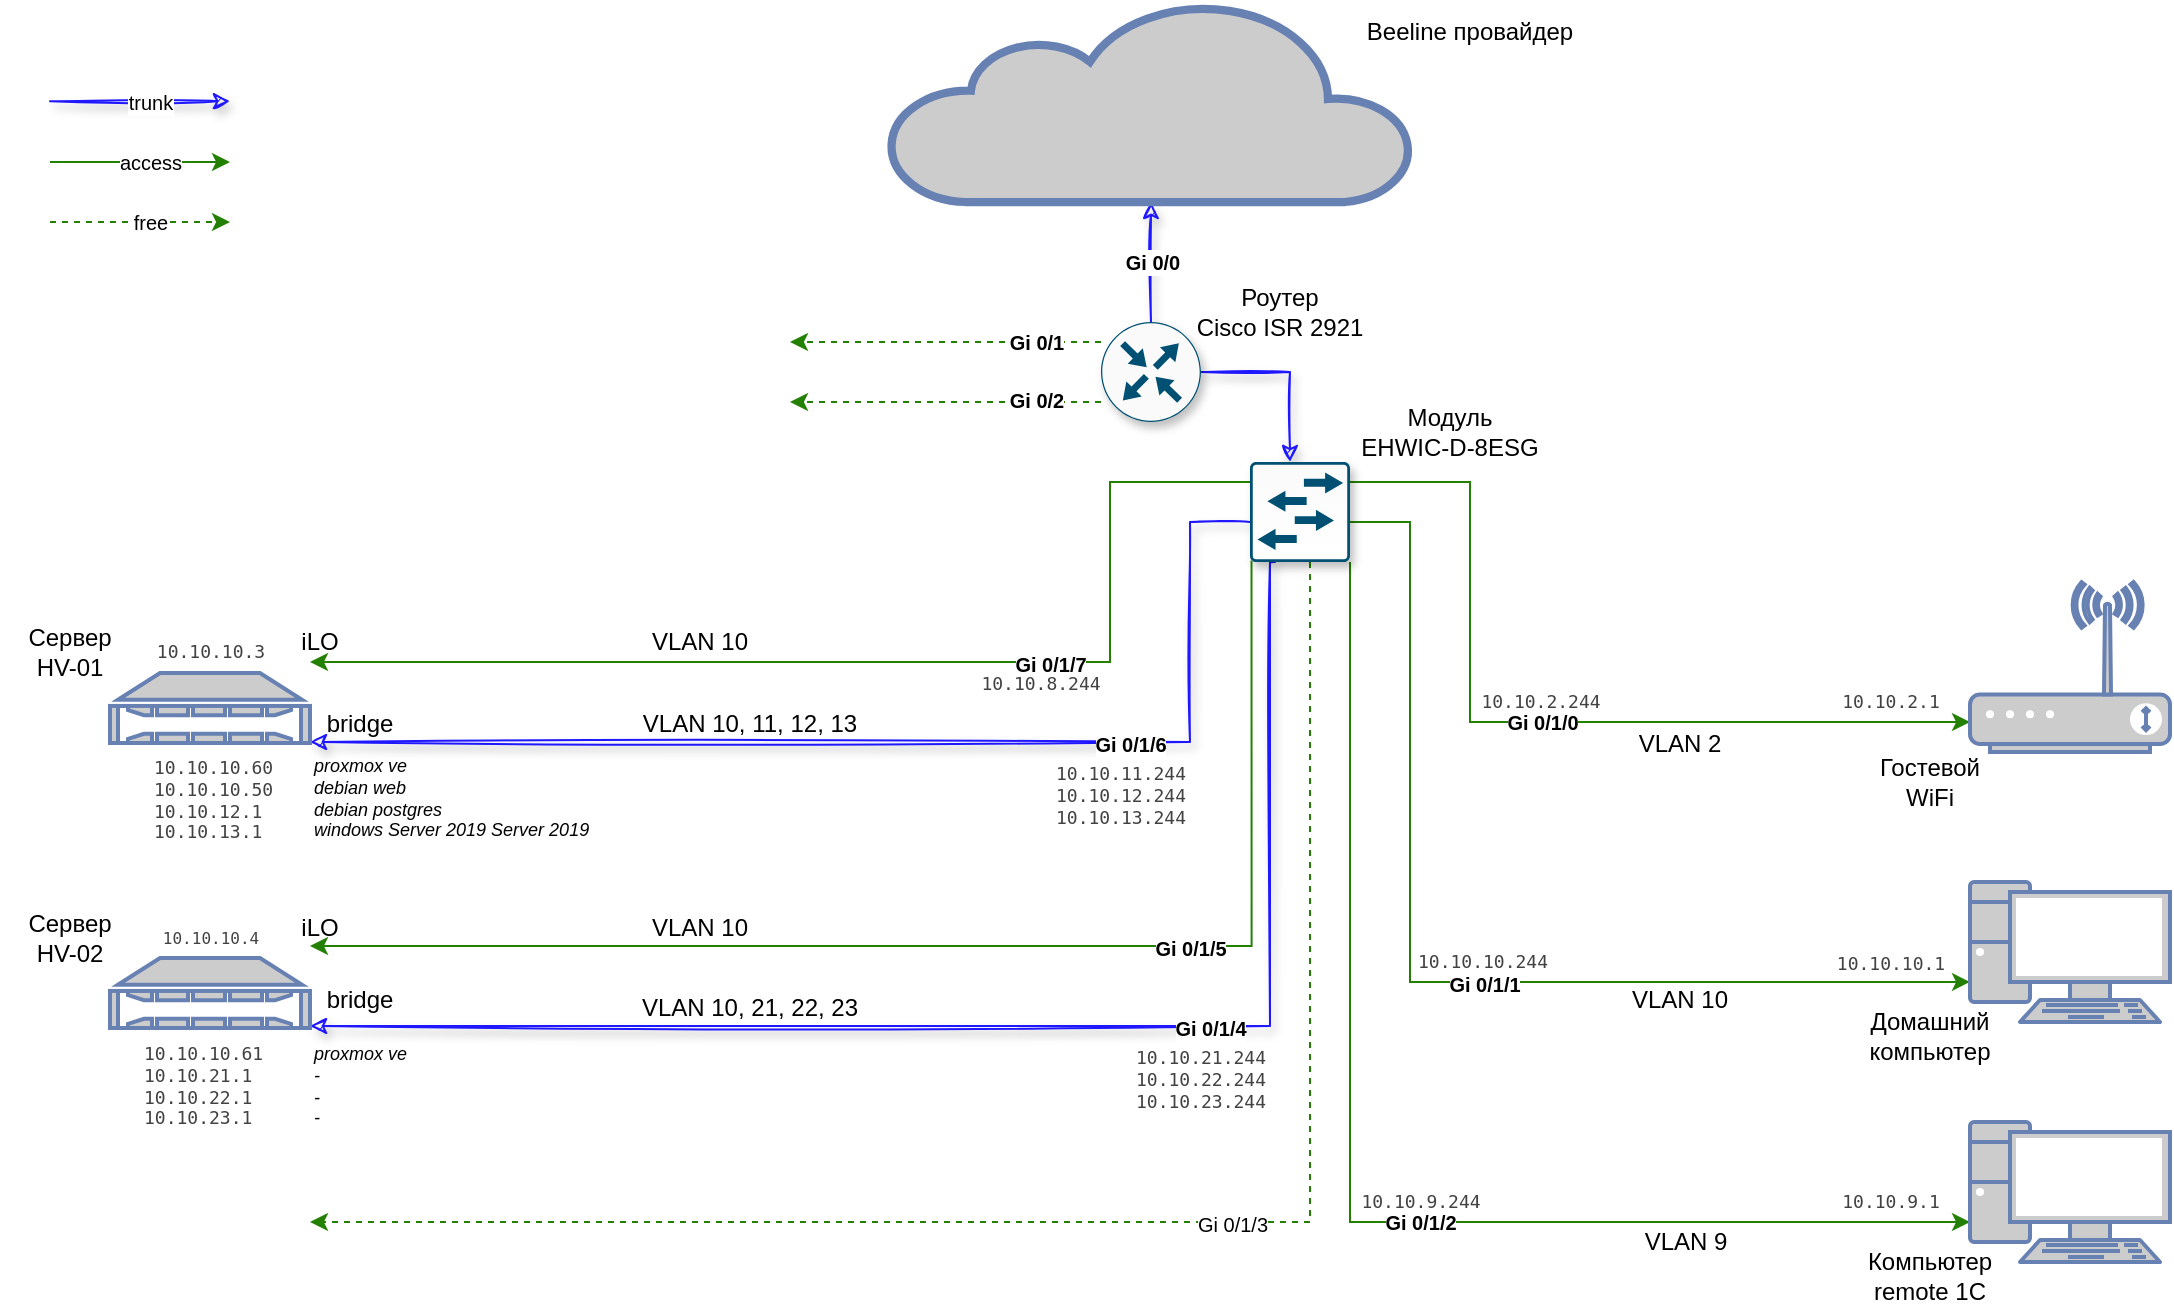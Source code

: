 <mxfile version="15.9.1" type="github">
  <diagram id="gq0o6sC7ZTq9t6Uskoy_" name="Page-1">
    <mxGraphModel dx="1658" dy="1751" grid="1" gridSize="10" guides="1" tooltips="1" connect="1" arrows="1" fold="1" page="1" pageScale="1" pageWidth="1169" pageHeight="827" math="0" shadow="0">
      <root>
        <mxCell id="0" />
        <mxCell id="1" parent="0" />
        <mxCell id="Fs0EK0N3hpx1ZLhl30mS-33" style="edgeStyle=orthogonalEdgeStyle;rounded=0;orthogonalLoop=1;jettySize=auto;html=1;shadow=1;strokeColor=#1F17FF;sketch=1;" edge="1" parent="1" source="Fs0EK0N3hpx1ZLhl30mS-1">
          <mxGeometry relative="1" as="geometry">
            <mxPoint x="650" y="-580" as="targetPoint" />
            <Array as="points">
              <mxPoint x="650" y="-625" />
            </Array>
          </mxGeometry>
        </mxCell>
        <mxCell id="Fs0EK0N3hpx1ZLhl30mS-85" style="edgeStyle=orthogonalEdgeStyle;rounded=0;sketch=1;orthogonalLoop=1;jettySize=auto;html=1;entryX=0.5;entryY=1;entryDx=0;entryDy=0;entryPerimeter=0;shadow=1;fontSize=8;strokeColor=#1F17FF;" edge="1" parent="1" source="Fs0EK0N3hpx1ZLhl30mS-1" target="Fs0EK0N3hpx1ZLhl30mS-2">
          <mxGeometry relative="1" as="geometry" />
        </mxCell>
        <mxCell id="Fs0EK0N3hpx1ZLhl30mS-90" style="edgeStyle=orthogonalEdgeStyle;rounded=0;sketch=0;orthogonalLoop=1;jettySize=auto;html=1;shadow=0;fontSize=9;strokeColor=#248003;dashed=1;" edge="1" parent="1" source="Fs0EK0N3hpx1ZLhl30mS-1">
          <mxGeometry relative="1" as="geometry">
            <mxPoint x="400" y="-640" as="targetPoint" />
            <Array as="points">
              <mxPoint x="400" y="-640" />
            </Array>
          </mxGeometry>
        </mxCell>
        <mxCell id="Fs0EK0N3hpx1ZLhl30mS-91" style="edgeStyle=orthogonalEdgeStyle;rounded=0;sketch=0;orthogonalLoop=1;jettySize=auto;html=1;shadow=0;dashed=1;fontSize=9;strokeColor=#248003;" edge="1" parent="1" source="Fs0EK0N3hpx1ZLhl30mS-1">
          <mxGeometry relative="1" as="geometry">
            <mxPoint x="400" y="-610" as="targetPoint" />
            <Array as="points">
              <mxPoint x="400" y="-610" />
            </Array>
          </mxGeometry>
        </mxCell>
        <mxCell id="Fs0EK0N3hpx1ZLhl30mS-1" value="" style="sketch=0;points=[[0.5,0,0],[1,0.5,0],[0.5,1,0],[0,0.5,0],[0.145,0.145,0],[0.856,0.145,0],[0.855,0.856,0],[0.145,0.855,0]];verticalLabelPosition=bottom;html=1;verticalAlign=top;aspect=fixed;align=center;pointerEvents=1;shape=mxgraph.cisco19.rect;prIcon=router;fillColor=#FAFAFA;strokeColor=#005073;shadow=1;" vertex="1" parent="1">
          <mxGeometry x="555.5" y="-650" width="50" height="50" as="geometry" />
        </mxCell>
        <mxCell id="Fs0EK0N3hpx1ZLhl30mS-2" value="" style="html=1;outlineConnect=0;fillColor=#CCCCCC;strokeColor=#6881B3;gradientColor=none;gradientDirection=north;strokeWidth=2;shape=mxgraph.networks.cloud;fontColor=#ffffff;" vertex="1" parent="1">
          <mxGeometry x="450" y="-810" width="261" height="100" as="geometry" />
        </mxCell>
        <mxCell id="Fs0EK0N3hpx1ZLhl30mS-16" style="edgeStyle=orthogonalEdgeStyle;rounded=0;orthogonalLoop=1;jettySize=auto;html=1;entryX=0;entryY=0.824;entryDx=0;entryDy=0;entryPerimeter=0;strokeColor=#248003;" edge="1" parent="1" source="Fs0EK0N3hpx1ZLhl30mS-4" target="Fs0EK0N3hpx1ZLhl30mS-12">
          <mxGeometry relative="1" as="geometry">
            <mxPoint x="645" y="-460" as="targetPoint" />
            <Array as="points">
              <mxPoint x="740" y="-570" />
              <mxPoint x="740" y="-450" />
            </Array>
          </mxGeometry>
        </mxCell>
        <mxCell id="Fs0EK0N3hpx1ZLhl30mS-45" value="&lt;font style=&quot;font-size: 10px&quot;&gt;Gi 0/1/0&lt;/font&gt;" style="edgeLabel;html=1;align=center;verticalAlign=middle;resizable=0;points=[];fontStyle=1" vertex="1" connectable="0" parent="Fs0EK0N3hpx1ZLhl30mS-16">
          <mxGeometry x="-0.143" y="-2" relative="1" as="geometry">
            <mxPoint x="31" y="-2" as="offset" />
          </mxGeometry>
        </mxCell>
        <mxCell id="Fs0EK0N3hpx1ZLhl30mS-17" style="edgeStyle=orthogonalEdgeStyle;rounded=0;orthogonalLoop=1;jettySize=auto;html=1;entryX=0;entryY=0.714;entryDx=0;entryDy=0;entryPerimeter=0;strokeColor=#248003;" edge="1" parent="1" source="Fs0EK0N3hpx1ZLhl30mS-4" target="Fs0EK0N3hpx1ZLhl30mS-10">
          <mxGeometry relative="1" as="geometry">
            <mxPoint x="645" y="-320" as="targetPoint" />
            <Array as="points">
              <mxPoint x="710" y="-550" />
              <mxPoint x="710" y="-320" />
            </Array>
          </mxGeometry>
        </mxCell>
        <mxCell id="Fs0EK0N3hpx1ZLhl30mS-46" value="&lt;font style=&quot;font-size: 10px&quot;&gt;Gi 0/1/1&lt;/font&gt;" style="edgeLabel;html=1;align=center;verticalAlign=middle;resizable=0;points=[];fontStyle=1" vertex="1" connectable="0" parent="Fs0EK0N3hpx1ZLhl30mS-17">
          <mxGeometry x="0.001" y="2" relative="1" as="geometry">
            <mxPoint x="26" y="3" as="offset" />
          </mxGeometry>
        </mxCell>
        <mxCell id="Fs0EK0N3hpx1ZLhl30mS-20" style="edgeStyle=orthogonalEdgeStyle;rounded=0;orthogonalLoop=1;jettySize=auto;html=1;strokeColor=#248003;" edge="1" parent="1" source="Fs0EK0N3hpx1ZLhl30mS-4" target="Fs0EK0N3hpx1ZLhl30mS-11">
          <mxGeometry relative="1" as="geometry">
            <mxPoint x="645" y="-200" as="targetPoint" />
            <Array as="points">
              <mxPoint x="680" y="-200" />
            </Array>
          </mxGeometry>
        </mxCell>
        <mxCell id="Fs0EK0N3hpx1ZLhl30mS-48" value="&lt;font style=&quot;font-size: 10px&quot;&gt;Gi 0/1/2&lt;/font&gt;" style="edgeLabel;html=1;align=center;verticalAlign=middle;resizable=0;points=[];fontStyle=1" vertex="1" connectable="0" parent="Fs0EK0N3hpx1ZLhl30mS-20">
          <mxGeometry x="0.082" y="1" relative="1" as="geometry">
            <mxPoint x="19" y="1" as="offset" />
          </mxGeometry>
        </mxCell>
        <mxCell id="Fs0EK0N3hpx1ZLhl30mS-21" style="edgeStyle=orthogonalEdgeStyle;rounded=0;orthogonalLoop=1;jettySize=auto;html=1;strokeColor=#248003;" edge="1" parent="1" source="Fs0EK0N3hpx1ZLhl30mS-4">
          <mxGeometry relative="1" as="geometry">
            <mxPoint x="160" y="-480" as="targetPoint" />
            <Array as="points">
              <mxPoint x="560" y="-570" />
              <mxPoint x="560" y="-480" />
            </Array>
          </mxGeometry>
        </mxCell>
        <mxCell id="Fs0EK0N3hpx1ZLhl30mS-49" value="&lt;font style=&quot;font-size: 10px&quot;&gt;Gi 0/1/7&lt;/font&gt;" style="edgeLabel;html=1;align=center;verticalAlign=middle;resizable=0;points=[];fontStyle=1" vertex="1" connectable="0" parent="Fs0EK0N3hpx1ZLhl30mS-21">
          <mxGeometry x="-0.382" y="1" relative="1" as="geometry">
            <mxPoint x="-17" as="offset" />
          </mxGeometry>
        </mxCell>
        <mxCell id="Fs0EK0N3hpx1ZLhl30mS-37" style="edgeStyle=orthogonalEdgeStyle;rounded=0;orthogonalLoop=1;jettySize=auto;html=1;strokeColor=#248003;exitX=0.015;exitY=0.985;exitDx=0;exitDy=0;exitPerimeter=0;" edge="1" parent="1" source="Fs0EK0N3hpx1ZLhl30mS-4">
          <mxGeometry relative="1" as="geometry">
            <mxPoint x="160" y="-338" as="targetPoint" />
            <mxPoint x="630" y="-508" as="sourcePoint" />
            <Array as="points">
              <mxPoint x="631" y="-338" />
            </Array>
          </mxGeometry>
        </mxCell>
        <mxCell id="Fs0EK0N3hpx1ZLhl30mS-52" value="&lt;font style=&quot;font-size: 10px&quot;&gt;Gi 0/1/5&lt;/font&gt;" style="edgeLabel;html=1;align=center;verticalAlign=middle;resizable=0;points=[];fontStyle=1" vertex="1" connectable="0" parent="Fs0EK0N3hpx1ZLhl30mS-37">
          <mxGeometry x="-0.168" relative="1" as="geometry">
            <mxPoint x="52" y="1" as="offset" />
          </mxGeometry>
        </mxCell>
        <mxCell id="Fs0EK0N3hpx1ZLhl30mS-39" style="edgeStyle=orthogonalEdgeStyle;rounded=0;orthogonalLoop=1;jettySize=auto;html=1;strokeColor=#1F17FF;shadow=1;sketch=1;" edge="1" parent="1" source="Fs0EK0N3hpx1ZLhl30mS-4">
          <mxGeometry relative="1" as="geometry">
            <mxPoint x="160" y="-440" as="targetPoint" />
            <Array as="points">
              <mxPoint x="600" y="-550" />
              <mxPoint x="600" y="-440" />
            </Array>
          </mxGeometry>
        </mxCell>
        <mxCell id="Fs0EK0N3hpx1ZLhl30mS-51" value="&lt;font style=&quot;font-size: 10px&quot;&gt;Gi 0/1/6&lt;/font&gt;" style="edgeLabel;html=1;align=center;verticalAlign=middle;resizable=0;points=[];fontStyle=1" vertex="1" connectable="0" parent="Fs0EK0N3hpx1ZLhl30mS-39">
          <mxGeometry x="-0.375" y="2" relative="1" as="geometry">
            <mxPoint x="11" y="-1" as="offset" />
          </mxGeometry>
        </mxCell>
        <mxCell id="Fs0EK0N3hpx1ZLhl30mS-40" style="edgeStyle=orthogonalEdgeStyle;rounded=0;orthogonalLoop=1;jettySize=auto;html=1;strokeColor=#1F17FF;shadow=1;sketch=1;exitX=0.25;exitY=1;exitDx=0;exitDy=0;exitPerimeter=0;" edge="1" parent="1" source="Fs0EK0N3hpx1ZLhl30mS-4">
          <mxGeometry relative="1" as="geometry">
            <mxPoint x="160" y="-298" as="targetPoint" />
            <mxPoint x="640" y="-508" as="sourcePoint" />
            <Array as="points">
              <mxPoint x="640" y="-530" />
              <mxPoint x="640" y="-298" />
            </Array>
          </mxGeometry>
        </mxCell>
        <mxCell id="Fs0EK0N3hpx1ZLhl30mS-53" value="&lt;font style=&quot;font-size: 10px&quot;&gt;Gi 0/1/4&lt;/font&gt;" style="edgeLabel;html=1;align=center;verticalAlign=middle;resizable=0;points=[];fontStyle=1" vertex="1" connectable="0" parent="Fs0EK0N3hpx1ZLhl30mS-40">
          <mxGeometry x="-0.101" y="1" relative="1" as="geometry">
            <mxPoint x="56" as="offset" />
          </mxGeometry>
        </mxCell>
        <mxCell id="Fs0EK0N3hpx1ZLhl30mS-54" style="edgeStyle=orthogonalEdgeStyle;rounded=0;orthogonalLoop=1;jettySize=auto;html=1;dashed=1;strokeColor=#248003;" edge="1" parent="1" source="Fs0EK0N3hpx1ZLhl30mS-4">
          <mxGeometry relative="1" as="geometry">
            <mxPoint x="160" y="-200" as="targetPoint" />
            <Array as="points">
              <mxPoint x="660" y="-200" />
            </Array>
          </mxGeometry>
        </mxCell>
        <mxCell id="Fs0EK0N3hpx1ZLhl30mS-55" value="&lt;font style=&quot;font-size: 10px&quot;&gt;Gi 0/1/3&lt;/font&gt;" style="edgeLabel;html=1;align=center;verticalAlign=middle;resizable=0;points=[];" vertex="1" connectable="0" parent="Fs0EK0N3hpx1ZLhl30mS-54">
          <mxGeometry x="0.073" y="2" relative="1" as="geometry">
            <mxPoint x="76" y="-1" as="offset" />
          </mxGeometry>
        </mxCell>
        <mxCell id="Fs0EK0N3hpx1ZLhl30mS-4" value="" style="sketch=0;points=[[0.015,0.015,0],[0.985,0.015,0],[0.985,0.985,0],[0.015,0.985,0],[0.25,0,0],[0.5,0,0],[0.75,0,0],[1,0.25,0],[1,0.5,0],[1,0.75,0],[0.75,1,0],[0.5,1,0],[0.25,1,0],[0,0.75,0],[0,0.5,0],[0,0.25,0]];verticalLabelPosition=bottom;html=1;verticalAlign=top;aspect=fixed;align=center;pointerEvents=1;shape=mxgraph.cisco19.rect;prIcon=l2_switch;fillColor=#FAFAFA;strokeColor=#005073;gradientColor=#ffffff;shadow=1;" vertex="1" parent="1">
          <mxGeometry x="630" y="-580" width="50" height="50" as="geometry" />
        </mxCell>
        <mxCell id="Fs0EK0N3hpx1ZLhl30mS-5" value="&lt;div&gt;Модуль&lt;/div&gt;&lt;div&gt; EHWIC-D-8ESG&lt;/div&gt;" style="text;html=1;strokeColor=none;fillColor=none;align=center;verticalAlign=middle;whiteSpace=wrap;rounded=0;" vertex="1" parent="1">
          <mxGeometry x="670" y="-610" width="120" height="30" as="geometry" />
        </mxCell>
        <mxCell id="Fs0EK0N3hpx1ZLhl30mS-6" value="&lt;div&gt;Роутер&lt;/div&gt;&lt;div&gt;Cisco ISR 2921&lt;br&gt;&lt;/div&gt;" style="text;html=1;strokeColor=none;fillColor=none;align=center;verticalAlign=middle;whiteSpace=wrap;rounded=0;" vertex="1" parent="1">
          <mxGeometry x="585" y="-670" width="120" height="30" as="geometry" />
        </mxCell>
        <mxCell id="Fs0EK0N3hpx1ZLhl30mS-7" value="Beeline провайдер" style="text;html=1;strokeColor=none;fillColor=none;align=center;verticalAlign=middle;whiteSpace=wrap;rounded=0;" vertex="1" parent="1">
          <mxGeometry x="680" y="-810" width="120" height="30" as="geometry" />
        </mxCell>
        <mxCell id="Fs0EK0N3hpx1ZLhl30mS-10" value="" style="fontColor=#0066CC;verticalAlign=top;verticalLabelPosition=bottom;labelPosition=center;align=center;html=1;outlineConnect=0;fillColor=#CCCCCC;strokeColor=#6881B3;gradientColor=none;gradientDirection=north;strokeWidth=2;shape=mxgraph.networks.pc;" vertex="1" parent="1">
          <mxGeometry x="990" y="-370" width="100" height="70" as="geometry" />
        </mxCell>
        <mxCell id="Fs0EK0N3hpx1ZLhl30mS-11" value="" style="fontColor=#0066CC;verticalAlign=top;verticalLabelPosition=bottom;labelPosition=center;align=center;html=1;outlineConnect=0;fillColor=#CCCCCC;strokeColor=#6881B3;gradientColor=none;gradientDirection=north;strokeWidth=2;shape=mxgraph.networks.pc;" vertex="1" parent="1">
          <mxGeometry x="990" y="-250" width="100" height="70" as="geometry" />
        </mxCell>
        <mxCell id="Fs0EK0N3hpx1ZLhl30mS-12" value="" style="fontColor=#0066CC;verticalAlign=top;verticalLabelPosition=bottom;labelPosition=center;align=center;html=1;outlineConnect=0;fillColor=#CCCCCC;strokeColor=#6881B3;gradientColor=none;gradientDirection=north;strokeWidth=2;shape=mxgraph.networks.wireless_modem;" vertex="1" parent="1">
          <mxGeometry x="990" y="-520" width="100" height="85" as="geometry" />
        </mxCell>
        <mxCell id="Fs0EK0N3hpx1ZLhl30mS-13" value="" style="fontColor=#0066CC;verticalAlign=top;verticalLabelPosition=bottom;labelPosition=center;align=center;html=1;outlineConnect=0;fillColor=#CCCCCC;strokeColor=#6881B3;gradientColor=none;gradientDirection=north;strokeWidth=2;shape=mxgraph.networks.nas_filer;" vertex="1" parent="1">
          <mxGeometry x="60" y="-474.5" width="100" height="35" as="geometry" />
        </mxCell>
        <mxCell id="Fs0EK0N3hpx1ZLhl30mS-14" value="" style="fontColor=#0066CC;verticalAlign=top;verticalLabelPosition=bottom;labelPosition=center;align=center;html=1;outlineConnect=0;fillColor=#CCCCCC;strokeColor=#6881B3;gradientColor=none;gradientDirection=north;strokeWidth=2;shape=mxgraph.networks.nas_filer;" vertex="1" parent="1">
          <mxGeometry x="60" y="-332" width="100" height="35" as="geometry" />
        </mxCell>
        <mxCell id="Fs0EK0N3hpx1ZLhl30mS-23" value="VLAN 2" style="text;html=1;strokeColor=none;fillColor=none;align=center;verticalAlign=middle;whiteSpace=wrap;rounded=0;" vertex="1" parent="1">
          <mxGeometry x="810" y="-449" width="70" height="20" as="geometry" />
        </mxCell>
        <mxCell id="Fs0EK0N3hpx1ZLhl30mS-24" value="VLAN 10" style="text;html=1;strokeColor=none;fillColor=none;align=center;verticalAlign=middle;whiteSpace=wrap;rounded=0;" vertex="1" parent="1">
          <mxGeometry x="805" y="-321" width="80" height="20" as="geometry" />
        </mxCell>
        <mxCell id="Fs0EK0N3hpx1ZLhl30mS-25" value="VLAN 9" style="text;html=1;strokeColor=none;fillColor=none;align=center;verticalAlign=middle;whiteSpace=wrap;rounded=0;" vertex="1" parent="1">
          <mxGeometry x="810" y="-200" width="76" height="20" as="geometry" />
        </mxCell>
        <mxCell id="Fs0EK0N3hpx1ZLhl30mS-26" value="Домашний компьютер" style="text;html=1;strokeColor=none;fillColor=none;align=center;verticalAlign=middle;whiteSpace=wrap;rounded=0;" vertex="1" parent="1">
          <mxGeometry x="910" y="-308" width="120" height="30" as="geometry" />
        </mxCell>
        <mxCell id="Fs0EK0N3hpx1ZLhl30mS-27" value="&lt;div&gt;Компьютер&lt;/div&gt;&lt;div&gt;remote 1C&lt;/div&gt;" style="text;html=1;strokeColor=none;fillColor=none;align=center;verticalAlign=middle;whiteSpace=wrap;rounded=0;" vertex="1" parent="1">
          <mxGeometry x="910" y="-188" width="120" height="30" as="geometry" />
        </mxCell>
        <mxCell id="Fs0EK0N3hpx1ZLhl30mS-28" value="&lt;div&gt;Гостевой&lt;/div&gt;&lt;div&gt;WiFi&lt;br&gt;&lt;/div&gt;" style="text;html=1;strokeColor=none;fillColor=none;align=center;verticalAlign=middle;whiteSpace=wrap;rounded=0;" vertex="1" parent="1">
          <mxGeometry x="910" y="-435" width="120" height="30" as="geometry" />
        </mxCell>
        <mxCell id="Fs0EK0N3hpx1ZLhl30mS-29" value="VLAN 10" style="text;html=1;strokeColor=none;fillColor=none;align=center;verticalAlign=middle;whiteSpace=wrap;rounded=0;" vertex="1" parent="1">
          <mxGeometry x="320" y="-500.5" width="70" height="20" as="geometry" />
        </mxCell>
        <mxCell id="Fs0EK0N3hpx1ZLhl30mS-30" value="iLO" style="text;html=1;strokeColor=none;fillColor=none;align=center;verticalAlign=middle;whiteSpace=wrap;rounded=0;" vertex="1" parent="1">
          <mxGeometry x="140" y="-500.5" width="50" height="20" as="geometry" />
        </mxCell>
        <mxCell id="Fs0EK0N3hpx1ZLhl30mS-31" value="VLAN 10, 11, 12, 13" style="text;html=1;strokeColor=none;fillColor=none;align=center;verticalAlign=middle;whiteSpace=wrap;rounded=0;" vertex="1" parent="1">
          <mxGeometry x="320" y="-459.5" width="120" height="20" as="geometry" />
        </mxCell>
        <mxCell id="Fs0EK0N3hpx1ZLhl30mS-38" value="iLO" style="text;html=1;strokeColor=none;fillColor=none;align=center;verticalAlign=middle;whiteSpace=wrap;rounded=0;" vertex="1" parent="1">
          <mxGeometry x="140" y="-357" width="50" height="20" as="geometry" />
        </mxCell>
        <mxCell id="Fs0EK0N3hpx1ZLhl30mS-56" value="VLAN 10" style="text;html=1;strokeColor=none;fillColor=none;align=center;verticalAlign=middle;whiteSpace=wrap;rounded=0;" vertex="1" parent="1">
          <mxGeometry x="320" y="-357" width="70" height="20" as="geometry" />
        </mxCell>
        <mxCell id="Fs0EK0N3hpx1ZLhl30mS-57" value="VLAN 10, 21, 22, 23" style="text;html=1;strokeColor=none;fillColor=none;align=center;verticalAlign=middle;whiteSpace=wrap;rounded=0;" vertex="1" parent="1">
          <mxGeometry x="320" y="-317" width="120" height="20" as="geometry" />
        </mxCell>
        <mxCell id="Fs0EK0N3hpx1ZLhl30mS-58" value="&lt;font style=&quot;font-size: 9px;&quot;&gt;&lt;span style=&quot;font-family: &amp;quot;source code pro&amp;quot;, monospace; color: rgb(66, 66, 66); background-color: transparent; font-weight: 400; font-style: normal; font-variant: normal; text-decoration: none; vertical-align: baseline; font-size: 9px;&quot; id=&quot;docs-internal-guid-bd31c3f7-7fff-add3-67a0-b06b6ec8103c&quot;&gt;10.10.2.244&lt;/span&gt;&lt;/font&gt;" style="text;html=1;align=center;verticalAlign=middle;resizable=0;points=[];autosize=1;strokeColor=none;fillColor=none;fontSize=9;" vertex="1" parent="1">
          <mxGeometry x="735" y="-470" width="80" height="20" as="geometry" />
        </mxCell>
        <mxCell id="Fs0EK0N3hpx1ZLhl30mS-59" value="&lt;div style=&quot;font-size: 9px;&quot;&gt;&lt;font style=&quot;font-size: 9px;&quot;&gt;&lt;span style=&quot;font-family: &amp;quot;source code pro&amp;quot;, monospace; color: rgb(66, 66, 66); background-color: transparent; font-weight: 400; font-style: normal; font-variant: normal; text-decoration: none; vertical-align: baseline; font-size: 9px;&quot; id=&quot;docs-internal-guid-bd31c3f7-7fff-add3-67a0-b06b6ec8103c&quot;&gt;&lt;/span&gt;&lt;span style=&quot;font-family: &amp;quot;source code pro&amp;quot;, monospace; color: rgb(66, 66, 66); background-color: transparent; font-weight: 400; font-style: normal; font-variant: normal; text-decoration: none; vertical-align: baseline; font-size: 9px;&quot; id=&quot;docs-internal-guid-bd31c3f7-7fff-add3-67a0-b06b6ec8103c&quot;&gt;10.10.10.244&lt;/span&gt;&lt;/font&gt;&lt;/div&gt;" style="text;html=1;align=center;verticalAlign=middle;resizable=0;points=[];autosize=1;strokeColor=none;fillColor=none;fontSize=9;" vertex="1" parent="1">
          <mxGeometry x="706" y="-340" width="80" height="20" as="geometry" />
        </mxCell>
        <mxCell id="Fs0EK0N3hpx1ZLhl30mS-60" value="&lt;div style=&quot;font-size: 9px;&quot;&gt;&lt;font style=&quot;font-size: 9px;&quot;&gt;&lt;span style=&quot;font-family: &amp;quot;source code pro&amp;quot;, monospace; color: rgb(66, 66, 66); background-color: transparent; font-weight: 400; font-style: normal; font-variant: normal; text-decoration: none; vertical-align: baseline; font-size: 9px;&quot; id=&quot;docs-internal-guid-bd31c3f7-7fff-add3-67a0-b06b6ec8103c&quot;&gt;&lt;/span&gt;&lt;span style=&quot;font-family: &amp;quot;source code pro&amp;quot;, monospace; color: rgb(66, 66, 66); background-color: transparent; font-weight: 400; font-style: normal; font-variant: normal; text-decoration: none; vertical-align: baseline; font-size: 9px;&quot; id=&quot;docs-internal-guid-bd31c3f7-7fff-add3-67a0-b06b6ec8103c&quot;&gt;10.10.9.244&lt;/span&gt;&lt;/font&gt;&lt;/div&gt;" style="text;html=1;align=center;verticalAlign=middle;resizable=0;points=[];autosize=1;strokeColor=none;fillColor=none;fontSize=9;" vertex="1" parent="1">
          <mxGeometry x="675" y="-220" width="80" height="20" as="geometry" />
        </mxCell>
        <mxCell id="Fs0EK0N3hpx1ZLhl30mS-61" value="&lt;font style=&quot;font-size: 9px;&quot;&gt;&lt;span style=&quot;font-size: 9px; font-family: &amp;quot;source code pro&amp;quot;, monospace; color: rgb(66, 66, 66); background-color: transparent; font-weight: 400; font-style: normal; font-variant: normal; text-decoration: none; vertical-align: baseline;&quot; id=&quot;docs-internal-guid-bd31c3f7-7fff-add3-67a0-b06b6ec8103c&quot;&gt;10.10.8.244&lt;/span&gt;&lt;/font&gt;" style="text;html=1;align=center;verticalAlign=middle;resizable=0;points=[];autosize=1;strokeColor=none;fillColor=none;fontSize=9;" vertex="1" parent="1">
          <mxGeometry x="485" y="-479.5" width="80" height="20" as="geometry" />
        </mxCell>
        <mxCell id="Fs0EK0N3hpx1ZLhl30mS-62" value="&lt;div style=&quot;font-size: 9px;&quot;&gt;&lt;font style=&quot;font-size: 9px;&quot;&gt;&lt;span style=&quot;font-family: &amp;quot;source code pro&amp;quot;, monospace; color: rgb(66, 66, 66); background-color: transparent; font-weight: 400; font-style: normal; font-variant: normal; text-decoration: none; vertical-align: baseline; font-size: 9px;&quot; id=&quot;docs-internal-guid-bd31c3f7-7fff-add3-67a0-b06b6ec8103c&quot;&gt;&lt;/span&gt;&lt;span style=&quot;font-family: &amp;quot;source code pro&amp;quot;, monospace; color: rgb(66, 66, 66); background-color: transparent; font-weight: 400; font-style: normal; font-variant: normal; text-decoration: none; vertical-align: baseline; font-size: 9px;&quot; id=&quot;docs-internal-guid-bd31c3f7-7fff-add3-67a0-b06b6ec8103c&quot;&gt;10.10.11.244&lt;/span&gt;&lt;/font&gt;&lt;/div&gt;&lt;div style=&quot;font-size: 9px;&quot;&gt;&lt;div style=&quot;font-size: 9px;&quot;&gt;&lt;font style=&quot;font-size: 9px;&quot;&gt;&lt;span style=&quot;font-family: &amp;quot;source code pro&amp;quot;, monospace; color: rgb(66, 66, 66); background-color: transparent; font-weight: 400; font-style: normal; font-variant: normal; text-decoration: none; vertical-align: baseline; font-size: 9px;&quot; id=&quot;docs-internal-guid-bd31c3f7-7fff-add3-67a0-b06b6ec8103c&quot;&gt;&lt;/span&gt;&lt;span style=&quot;font-family: &amp;quot;source code pro&amp;quot;, monospace; color: rgb(66, 66, 66); background-color: transparent; font-weight: 400; font-style: normal; font-variant: normal; text-decoration: none; vertical-align: baseline; font-size: 9px;&quot; id=&quot;docs-internal-guid-bd31c3f7-7fff-add3-67a0-b06b6ec8103c&quot;&gt;10.10.12.244&lt;/span&gt;&lt;/font&gt;&lt;/div&gt;&lt;div style=&quot;font-size: 9px;&quot;&gt;&lt;font style=&quot;font-size: 9px;&quot;&gt;&lt;span style=&quot;font-family: &amp;quot;source code pro&amp;quot;, monospace; color: rgb(66, 66, 66); background-color: transparent; font-weight: 400; font-style: normal; font-variant: normal; text-decoration: none; vertical-align: baseline; font-size: 9px;&quot; id=&quot;docs-internal-guid-bd31c3f7-7fff-add3-67a0-b06b6ec8103c&quot;&gt;10.10.13.244&lt;/span&gt;&lt;/font&gt;&lt;font style=&quot;font-size: 9px;&quot;&gt;&lt;span style=&quot;font-family: &amp;quot;source code pro&amp;quot;, monospace; color: rgb(66, 66, 66); background-color: transparent; font-weight: 400; font-style: normal; font-variant: normal; text-decoration: none; vertical-align: baseline; font-size: 9px;&quot; id=&quot;docs-internal-guid-bd31c3f7-7fff-add3-67a0-b06b6ec8103c&quot;&gt;&lt;/span&gt;&lt;span style=&quot;font-family: &amp;quot;source code pro&amp;quot;, monospace; color: rgb(66, 66, 66); background-color: transparent; font-weight: 400; font-style: normal; font-variant: normal; text-decoration: none; vertical-align: baseline; font-size: 9px;&quot; id=&quot;docs-internal-guid-bd31c3f7-7fff-add3-67a0-b06b6ec8103c&quot;&gt;&lt;/span&gt;&lt;/font&gt;&lt;/div&gt;&lt;font style=&quot;font-size: 9px;&quot;&gt;&lt;span style=&quot;font-family: &amp;quot;source code pro&amp;quot;, monospace; color: rgb(66, 66, 66); background-color: transparent; font-weight: 400; font-style: normal; font-variant: normal; text-decoration: none; vertical-align: baseline; font-size: 9px;&quot; id=&quot;docs-internal-guid-bd31c3f7-7fff-add3-67a0-b06b6ec8103c&quot;&gt;&lt;/span&gt;&lt;span style=&quot;font-family: &amp;quot;source code pro&amp;quot;, monospace; color: rgb(66, 66, 66); background-color: transparent; font-weight: 400; font-style: normal; font-variant: normal; text-decoration: none; vertical-align: baseline; font-size: 9px;&quot; id=&quot;docs-internal-guid-bd31c3f7-7fff-add3-67a0-b06b6ec8103c&quot;&gt;&lt;/span&gt;&lt;span style=&quot;font-family: &amp;quot;source code pro&amp;quot;, monospace; color: rgb(66, 66, 66); background-color: transparent; font-weight: 400; font-style: normal; font-variant: normal; text-decoration: none; vertical-align: baseline; font-size: 9px;&quot; id=&quot;docs-internal-guid-bd31c3f7-7fff-add3-67a0-b06b6ec8103c&quot;&gt;&lt;/span&gt;&lt;/font&gt;&lt;/div&gt;" style="text;html=1;align=center;verticalAlign=middle;resizable=0;points=[];autosize=1;strokeColor=none;fillColor=none;fontSize=9;" vertex="1" parent="1">
          <mxGeometry x="525" y="-433" width="80" height="40" as="geometry" />
        </mxCell>
        <mxCell id="Fs0EK0N3hpx1ZLhl30mS-65" value="&lt;div style=&quot;font-size: 9px;&quot;&gt;&lt;font style=&quot;font-size: 9px;&quot;&gt;&lt;span style=&quot;font-family: &amp;quot;source code pro&amp;quot;, monospace; color: rgb(66, 66, 66); background-color: transparent; font-weight: 400; font-style: normal; font-variant: normal; text-decoration: none; vertical-align: baseline; font-size: 9px;&quot; id=&quot;docs-internal-guid-bd31c3f7-7fff-add3-67a0-b06b6ec8103c&quot;&gt;&lt;/span&gt;&lt;span style=&quot;font-family: &amp;quot;source code pro&amp;quot;, monospace; color: rgb(66, 66, 66); background-color: transparent; font-weight: 400; font-style: normal; font-variant: normal; text-decoration: none; vertical-align: baseline; font-size: 9px;&quot; id=&quot;docs-internal-guid-bd31c3f7-7fff-add3-67a0-b06b6ec8103c&quot;&gt;10.10.10.1&lt;/span&gt;&lt;/font&gt;&lt;/div&gt;" style="text;html=1;align=center;verticalAlign=middle;resizable=0;points=[];autosize=1;strokeColor=none;fillColor=none;fontSize=9;" vertex="1" parent="1">
          <mxGeometry x="915" y="-339" width="70" height="20" as="geometry" />
        </mxCell>
        <mxCell id="Fs0EK0N3hpx1ZLhl30mS-66" value="&lt;div style=&quot;font-size: 9px;&quot;&gt;&lt;font style=&quot;font-size: 9px;&quot;&gt;&lt;span style=&quot;font-family: &amp;quot;source code pro&amp;quot;, monospace; color: rgb(66, 66, 66); background-color: transparent; font-weight: 400; font-style: normal; font-variant: normal; text-decoration: none; vertical-align: baseline; font-size: 9px;&quot; id=&quot;docs-internal-guid-bd31c3f7-7fff-add3-67a0-b06b6ec8103c&quot;&gt;&lt;/span&gt;&lt;span style=&quot;font-family: &amp;quot;source code pro&amp;quot;, monospace; color: rgb(66, 66, 66); background-color: transparent; font-weight: 400; font-style: normal; font-variant: normal; text-decoration: none; vertical-align: baseline; font-size: 9px;&quot; id=&quot;docs-internal-guid-bd31c3f7-7fff-add3-67a0-b06b6ec8103c&quot;&gt;10.10.2.1&lt;/span&gt;&lt;/font&gt;&lt;/div&gt;" style="text;html=1;align=center;verticalAlign=middle;resizable=0;points=[];autosize=1;strokeColor=none;fillColor=none;fontSize=9;" vertex="1" parent="1">
          <mxGeometry x="920" y="-470" width="60" height="20" as="geometry" />
        </mxCell>
        <mxCell id="Fs0EK0N3hpx1ZLhl30mS-67" value="&lt;div style=&quot;font-size: 9px;&quot;&gt;&lt;font style=&quot;font-size: 9px;&quot;&gt;&lt;span style=&quot;font-family: &amp;quot;source code pro&amp;quot;, monospace; color: rgb(66, 66, 66); background-color: transparent; font-weight: 400; font-style: normal; font-variant: normal; text-decoration: none; vertical-align: baseline; font-size: 9px;&quot; id=&quot;docs-internal-guid-bd31c3f7-7fff-add3-67a0-b06b6ec8103c&quot;&gt;&lt;/span&gt;&lt;span style=&quot;font-family: &amp;quot;source code pro&amp;quot;, monospace; color: rgb(66, 66, 66); background-color: transparent; font-weight: 400; font-style: normal; font-variant: normal; text-decoration: none; vertical-align: baseline; font-size: 9px;&quot; id=&quot;docs-internal-guid-bd31c3f7-7fff-add3-67a0-b06b6ec8103c&quot;&gt;10.10.9.1&lt;/span&gt;&lt;/font&gt;&lt;/div&gt;" style="text;html=1;align=center;verticalAlign=middle;resizable=0;points=[];autosize=1;strokeColor=none;fillColor=none;fontSize=9;" vertex="1" parent="1">
          <mxGeometry x="920" y="-220" width="60" height="20" as="geometry" />
        </mxCell>
        <mxCell id="Fs0EK0N3hpx1ZLhl30mS-68" value="&lt;div style=&quot;font-size: 9px;&quot; align=&quot;left&quot;&gt;&lt;span style=&quot;font-family: &amp;quot;source code pro&amp;quot;, monospace; color: rgb(66, 66, 66); background-color: transparent; font-weight: 400; font-style: normal; font-variant: normal; text-decoration: none; vertical-align: baseline; font-size: 9px;&quot; id=&quot;docs-internal-guid-bd31c3f7-7fff-add3-67a0-b06b6ec8103c&quot;&gt;10.10.10.61&lt;/span&gt;&lt;span style=&quot;font-family: &amp;quot;source code pro&amp;quot;, monospace; color: rgb(66, 66, 66); background-color: transparent; font-weight: 400; font-style: normal; font-variant: normal; text-decoration: none; vertical-align: baseline; font-size: 9px;&quot; id=&quot;docs-internal-guid-bd31c3f7-7fff-add3-67a0-b06b6ec8103c&quot;&gt;&lt;/span&gt;&lt;span style=&quot;font-family: &amp;quot;source code pro&amp;quot;, monospace; color: rgb(66, 66, 66); background-color: transparent; font-weight: 400; font-style: normal; font-variant: normal; text-decoration: none; vertical-align: baseline; font-size: 9px;&quot; id=&quot;docs-internal-guid-bd31c3f7-7fff-add3-67a0-b06b6ec8103c&quot;&gt;&lt;/span&gt;&lt;br style=&quot;font-size: 9px;&quot;&gt;&lt;div style=&quot;font-size: 9px;&quot;&gt;&lt;span style=&quot;font-family: &amp;quot;source code pro&amp;quot;, monospace; color: rgb(66, 66, 66); background-color: transparent; font-weight: 400; font-style: normal; font-variant: normal; text-decoration: none; vertical-align: baseline; font-size: 9px;&quot; id=&quot;docs-internal-guid-bd31c3f7-7fff-add3-67a0-b06b6ec8103c&quot;&gt;10.10.21.1&lt;br style=&quot;font-size: 9px;&quot;&gt;&lt;/span&gt;&lt;div style=&quot;font-size: 9px;&quot;&gt;&lt;span style=&quot;font-family: &amp;quot;source code pro&amp;quot;, monospace; color: rgb(66, 66, 66); background-color: transparent; font-weight: 400; font-style: normal; font-variant: normal; text-decoration: none; vertical-align: baseline; font-size: 9px;&quot; id=&quot;docs-internal-guid-bd31c3f7-7fff-add3-67a0-b06b6ec8103c&quot;&gt;10.10.22.1&lt;/span&gt;&lt;span style=&quot;font-family: &amp;quot;source code pro&amp;quot;, monospace; color: rgb(66, 66, 66); background-color: transparent; font-weight: 400; font-style: normal; font-variant: normal; text-decoration: none; vertical-align: baseline; font-size: 9px;&quot; id=&quot;docs-internal-guid-bd31c3f7-7fff-add3-67a0-b06b6ec8103c&quot;&gt;&lt;/span&gt;&lt;br style=&quot;font-size: 9px;&quot;&gt;&lt;div style=&quot;font-size: 9px;&quot;&gt;&lt;span style=&quot;font-family: &amp;quot;source code pro&amp;quot;, monospace; color: rgb(66, 66, 66); background-color: transparent; font-weight: 400; font-style: normal; font-variant: normal; text-decoration: none; vertical-align: baseline; font-size: 9px;&quot; id=&quot;docs-internal-guid-bd31c3f7-7fff-add3-67a0-b06b6ec8103c&quot;&gt;10.10.23.1&lt;/span&gt;&lt;span style=&quot;font-family: &amp;quot;source code pro&amp;quot;, monospace; color: rgb(66, 66, 66); background-color: transparent; font-weight: 400; font-style: normal; font-variant: normal; text-decoration: none; vertical-align: baseline; font-size: 9px;&quot; id=&quot;docs-internal-guid-bd31c3f7-7fff-add3-67a0-b06b6ec8103c&quot;&gt;&lt;/span&gt;&lt;/div&gt;&lt;/div&gt;&lt;span style=&quot;font-family: &amp;quot;source code pro&amp;quot;, monospace; color: rgb(66, 66, 66); background-color: transparent; font-weight: 400; font-style: normal; font-variant: normal; text-decoration: none; vertical-align: baseline; font-size: 9px;&quot; id=&quot;docs-internal-guid-bd31c3f7-7fff-add3-67a0-b06b6ec8103c&quot;&gt;&lt;/span&gt;&lt;span style=&quot;font-family: &amp;quot;source code pro&amp;quot;, monospace; color: rgb(66, 66, 66); background-color: transparent; font-weight: 400; font-style: normal; font-variant: normal; text-decoration: none; vertical-align: baseline; font-size: 9px;&quot; id=&quot;docs-internal-guid-bd31c3f7-7fff-add3-67a0-b06b6ec8103c&quot;&gt;&lt;/span&gt;&lt;/div&gt;&lt;/div&gt;" style="text;html=1;align=left;verticalAlign=middle;resizable=0;points=[];autosize=1;strokeColor=none;fillColor=none;fontSize=9;" vertex="1" parent="1">
          <mxGeometry x="75" y="-293" width="80" height="50" as="geometry" />
        </mxCell>
        <mxCell id="Fs0EK0N3hpx1ZLhl30mS-69" value="&lt;div style=&quot;font-size: 9px;&quot; align=&quot;left&quot;&gt;&lt;span style=&quot;font-family: &amp;quot;source code pro&amp;quot;, monospace; color: rgb(66, 66, 66); background-color: transparent; font-weight: 400; font-style: normal; font-variant: normal; text-decoration: none; vertical-align: baseline; font-size: 9px;&quot; id=&quot;docs-internal-guid-bd31c3f7-7fff-add3-67a0-b06b6ec8103c&quot;&gt;10.10.10.60&lt;/span&gt;&lt;br style=&quot;font-size: 9px;&quot;&gt;&lt;/div&gt;&lt;div style=&quot;font-size: 9px;&quot; align=&quot;left&quot;&gt;&lt;div style=&quot;font-size: 9px;&quot;&gt;&lt;span style=&quot;font-family: &amp;quot;source code pro&amp;quot;, monospace; color: rgb(66, 66, 66); background-color: transparent; font-weight: 400; font-style: normal; font-variant: normal; text-decoration: none; vertical-align: baseline; font-size: 9px;&quot; id=&quot;docs-internal-guid-bd31c3f7-7fff-add3-67a0-b06b6ec8103c&quot;&gt;10.10.10.50&lt;/span&gt;&lt;span style=&quot;font-family: &amp;quot;source code pro&amp;quot;, monospace; color: rgb(66, 66, 66); background-color: transparent; font-weight: 400; font-style: normal; font-variant: normal; text-decoration: none; vertical-align: baseline; font-size: 9px;&quot; id=&quot;docs-internal-guid-bd31c3f7-7fff-add3-67a0-b06b6ec8103c&quot;&gt;&lt;/span&gt;&lt;br style=&quot;font-size: 9px;&quot;&gt;&lt;/div&gt;&lt;div style=&quot;font-size: 9px;&quot;&gt;&lt;span style=&quot;font-family: &amp;quot;source code pro&amp;quot;, monospace; color: rgb(66, 66, 66); background-color: transparent; font-weight: 400; font-style: normal; font-variant: normal; text-decoration: none; vertical-align: baseline; font-size: 9px;&quot; id=&quot;docs-internal-guid-bd31c3f7-7fff-add3-67a0-b06b6ec8103c&quot;&gt;10.10.12.1&lt;/span&gt;&lt;span style=&quot;font-family: &amp;quot;source code pro&amp;quot;, monospace; color: rgb(66, 66, 66); background-color: transparent; font-weight: 400; font-style: normal; font-variant: normal; text-decoration: none; vertical-align: baseline; font-size: 9px;&quot; id=&quot;docs-internal-guid-bd31c3f7-7fff-add3-67a0-b06b6ec8103c&quot;&gt;&lt;/span&gt;&lt;span style=&quot;font-family: &amp;quot;source code pro&amp;quot;, monospace; color: rgb(66, 66, 66); background-color: transparent; font-weight: 400; font-style: normal; font-variant: normal; text-decoration: none; vertical-align: baseline; font-size: 9px;&quot; id=&quot;docs-internal-guid-bd31c3f7-7fff-add3-67a0-b06b6ec8103c&quot;&gt;&lt;/span&gt;&lt;br style=&quot;font-size: 9px;&quot;&gt;&lt;/div&gt;&lt;div style=&quot;font-size: 9px;&quot;&gt;&lt;span style=&quot;font-family: &amp;quot;source code pro&amp;quot;, monospace; color: rgb(66, 66, 66); background-color: transparent; font-weight: 400; font-style: normal; font-variant: normal; text-decoration: none; vertical-align: baseline; font-size: 9px;&quot; id=&quot;docs-internal-guid-bd31c3f7-7fff-add3-67a0-b06b6ec8103c&quot;&gt;10.10.13.1&lt;/span&gt;&lt;span style=&quot;font-family: &amp;quot;source code pro&amp;quot;, monospace; color: rgb(66, 66, 66); background-color: transparent; font-weight: 400; font-style: normal; font-variant: normal; text-decoration: none; vertical-align: baseline; font-size: 9px;&quot; id=&quot;docs-internal-guid-bd31c3f7-7fff-add3-67a0-b06b6ec8103c&quot;&gt;&lt;/span&gt;&lt;span style=&quot;font-family: &amp;quot;source code pro&amp;quot;, monospace; color: rgb(66, 66, 66); background-color: transparent; font-weight: 400; font-style: normal; font-variant: normal; text-decoration: none; vertical-align: baseline; font-size: 9px;&quot; id=&quot;docs-internal-guid-bd31c3f7-7fff-add3-67a0-b06b6ec8103c&quot;&gt;&lt;/span&gt;&lt;br style=&quot;font-size: 9px;&quot;&gt;&lt;/div&gt;&lt;/div&gt;" style="text;html=1;align=left;verticalAlign=middle;resizable=0;points=[];autosize=1;strokeColor=none;fillColor=none;fontSize=9;" vertex="1" parent="1">
          <mxGeometry x="80" y="-436" width="80" height="50" as="geometry" />
        </mxCell>
        <mxCell id="Fs0EK0N3hpx1ZLhl30mS-70" value="&lt;div style=&quot;font-size: 9px;&quot;&gt;&lt;span style=&quot;font-family: &amp;quot;source code pro&amp;quot;, monospace; color: rgb(66, 66, 66); background-color: transparent; font-weight: 400; font-style: normal; font-variant: normal; text-decoration: none; vertical-align: baseline; font-size: 9px;&quot; id=&quot;docs-internal-guid-bd31c3f7-7fff-add3-67a0-b06b6ec8103c&quot;&gt;10.10.10.3&lt;/span&gt;&lt;span style=&quot;font-family: &amp;quot;source code pro&amp;quot;, monospace; color: rgb(66, 66, 66); background-color: transparent; font-weight: 400; font-style: normal; font-variant: normal; text-decoration: none; vertical-align: baseline; font-size: 9px;&quot; id=&quot;docs-internal-guid-bd31c3f7-7fff-add3-67a0-b06b6ec8103c&quot;&gt;&lt;/span&gt;&lt;span style=&quot;font-family: &amp;quot;source code pro&amp;quot;, monospace; color: rgb(66, 66, 66); background-color: transparent; font-weight: 400; font-style: normal; font-variant: normal; text-decoration: none; vertical-align: baseline; font-size: 9px;&quot; id=&quot;docs-internal-guid-bd31c3f7-7fff-add3-67a0-b06b6ec8103c&quot;&gt;&lt;/span&gt;&lt;/div&gt;" style="text;html=1;align=center;verticalAlign=middle;resizable=0;points=[];autosize=1;strokeColor=none;fillColor=none;fontSize=9;" vertex="1" parent="1">
          <mxGeometry x="75" y="-495.5" width="70" height="20" as="geometry" />
        </mxCell>
        <mxCell id="Fs0EK0N3hpx1ZLhl30mS-71" value="&lt;div style=&quot;font-size: 8px&quot;&gt;&lt;span style=&quot;font-family: &amp;#34;source code pro&amp;#34; , monospace ; color: rgb(66 , 66 , 66) ; background-color: transparent ; font-weight: 400 ; font-style: normal ; font-variant: normal ; text-decoration: none ; vertical-align: baseline&quot; id=&quot;docs-internal-guid-bd31c3f7-7fff-add3-67a0-b06b6ec8103c&quot;&gt;10.10.10.4&lt;/span&gt;&lt;/div&gt;" style="text;html=1;align=center;verticalAlign=middle;resizable=0;points=[];autosize=1;strokeColor=none;fillColor=none;fontSize=10;" vertex="1" parent="1">
          <mxGeometry x="80" y="-352" width="60" height="20" as="geometry" />
        </mxCell>
        <mxCell id="Fs0EK0N3hpx1ZLhl30mS-72" value="" style="endArrow=classic;html=1;rounded=0;shadow=1;sketch=1;fontSize=10;strokeColor=#1F17FF;" edge="1" parent="1">
          <mxGeometry width="50" height="50" relative="1" as="geometry">
            <mxPoint x="30" y="-760.42" as="sourcePoint" />
            <mxPoint x="120" y="-760.42" as="targetPoint" />
          </mxGeometry>
        </mxCell>
        <mxCell id="Fs0EK0N3hpx1ZLhl30mS-73" value="trunk" style="edgeLabel;html=1;align=center;verticalAlign=middle;resizable=0;points=[];fontSize=10;" vertex="1" connectable="0" parent="Fs0EK0N3hpx1ZLhl30mS-72">
          <mxGeometry x="0.343" y="1" relative="1" as="geometry">
            <mxPoint x="-11" y="1" as="offset" />
          </mxGeometry>
        </mxCell>
        <mxCell id="Fs0EK0N3hpx1ZLhl30mS-74" value="" style="endArrow=classic;html=1;rounded=0;shadow=0;sketch=0;fontSize=10;strokeColor=#248003;" edge="1" parent="1">
          <mxGeometry width="50" height="50" relative="1" as="geometry">
            <mxPoint x="30" y="-730.0" as="sourcePoint" />
            <mxPoint x="120" y="-730.0" as="targetPoint" />
          </mxGeometry>
        </mxCell>
        <mxCell id="Fs0EK0N3hpx1ZLhl30mS-75" value="access" style="edgeLabel;html=1;align=center;verticalAlign=middle;resizable=0;points=[];fontSize=10;" vertex="1" connectable="0" parent="Fs0EK0N3hpx1ZLhl30mS-74">
          <mxGeometry x="0.343" y="1" relative="1" as="geometry">
            <mxPoint x="-11" y="1" as="offset" />
          </mxGeometry>
        </mxCell>
        <mxCell id="Fs0EK0N3hpx1ZLhl30mS-78" value="" style="endArrow=classic;html=1;rounded=0;shadow=0;sketch=0;fontSize=10;strokeColor=#248003;dashed=1;" edge="1" parent="1">
          <mxGeometry width="50" height="50" relative="1" as="geometry">
            <mxPoint x="30" y="-700.0" as="sourcePoint" />
            <mxPoint x="120" y="-700.0" as="targetPoint" />
            <Array as="points">
              <mxPoint x="110" y="-700" />
            </Array>
          </mxGeometry>
        </mxCell>
        <mxCell id="Fs0EK0N3hpx1ZLhl30mS-79" value="free" style="edgeLabel;html=1;align=center;verticalAlign=middle;resizable=0;points=[];fontSize=10;" vertex="1" connectable="0" parent="Fs0EK0N3hpx1ZLhl30mS-78">
          <mxGeometry x="0.343" y="1" relative="1" as="geometry">
            <mxPoint x="-11" y="1" as="offset" />
          </mxGeometry>
        </mxCell>
        <mxCell id="Fs0EK0N3hpx1ZLhl30mS-80" value="&lt;div style=&quot;font-size: 9px;&quot;&gt;&lt;font style=&quot;font-size: 9px;&quot;&gt;&lt;span style=&quot;font-family: &amp;quot;source code pro&amp;quot;, monospace; color: rgb(66, 66, 66); background-color: transparent; font-weight: 400; font-style: normal; font-variant: normal; text-decoration: none; vertical-align: baseline; font-size: 9px;&quot; id=&quot;docs-internal-guid-bd31c3f7-7fff-add3-67a0-b06b6ec8103c&quot;&gt;&lt;/span&gt;&lt;span style=&quot;font-family: &amp;quot;source code pro&amp;quot;, monospace; color: rgb(66, 66, 66); background-color: transparent; font-weight: 400; font-style: normal; font-variant: normal; text-decoration: none; vertical-align: baseline; font-size: 9px;&quot; id=&quot;docs-internal-guid-bd31c3f7-7fff-add3-67a0-b06b6ec8103c&quot;&gt;10.10.21.244&lt;/span&gt;&lt;/font&gt;&lt;/div&gt;&lt;div style=&quot;font-size: 9px;&quot;&gt;&lt;div style=&quot;font-size: 9px;&quot;&gt;&lt;font style=&quot;font-size: 9px;&quot;&gt;&lt;span style=&quot;font-family: &amp;quot;source code pro&amp;quot;, monospace; color: rgb(66, 66, 66); background-color: transparent; font-weight: 400; font-style: normal; font-variant: normal; text-decoration: none; vertical-align: baseline; font-size: 9px;&quot; id=&quot;docs-internal-guid-bd31c3f7-7fff-add3-67a0-b06b6ec8103c&quot;&gt;&lt;/span&gt;&lt;span style=&quot;font-family: &amp;quot;source code pro&amp;quot;, monospace; color: rgb(66, 66, 66); background-color: transparent; font-weight: 400; font-style: normal; font-variant: normal; text-decoration: none; vertical-align: baseline; font-size: 9px;&quot; id=&quot;docs-internal-guid-bd31c3f7-7fff-add3-67a0-b06b6ec8103c&quot;&gt;10.10.22.244&lt;/span&gt;&lt;/font&gt;&lt;/div&gt;&lt;div style=&quot;font-size: 9px;&quot;&gt;&lt;font style=&quot;font-size: 9px;&quot;&gt;&lt;span style=&quot;font-family: &amp;quot;source code pro&amp;quot;, monospace; color: rgb(66, 66, 66); background-color: transparent; font-weight: 400; font-style: normal; font-variant: normal; text-decoration: none; vertical-align: baseline; font-size: 9px;&quot; id=&quot;docs-internal-guid-bd31c3f7-7fff-add3-67a0-b06b6ec8103c&quot;&gt;10.10.23.244&lt;/span&gt;&lt;/font&gt;&lt;font style=&quot;font-size: 9px;&quot;&gt;&lt;span style=&quot;font-family: &amp;quot;source code pro&amp;quot;, monospace; color: rgb(66, 66, 66); background-color: transparent; font-weight: 400; font-style: normal; font-variant: normal; text-decoration: none; vertical-align: baseline; font-size: 9px;&quot; id=&quot;docs-internal-guid-bd31c3f7-7fff-add3-67a0-b06b6ec8103c&quot;&gt;&lt;/span&gt;&lt;span style=&quot;font-family: &amp;quot;source code pro&amp;quot;, monospace; color: rgb(66, 66, 66); background-color: transparent; font-weight: 400; font-style: normal; font-variant: normal; text-decoration: none; vertical-align: baseline; font-size: 9px;&quot; id=&quot;docs-internal-guid-bd31c3f7-7fff-add3-67a0-b06b6ec8103c&quot;&gt;&lt;/span&gt;&lt;/font&gt;&lt;/div&gt;&lt;font style=&quot;font-size: 9px;&quot;&gt;&lt;span style=&quot;font-family: &amp;quot;source code pro&amp;quot;, monospace; color: rgb(66, 66, 66); background-color: transparent; font-weight: 400; font-style: normal; font-variant: normal; text-decoration: none; vertical-align: baseline; font-size: 9px;&quot; id=&quot;docs-internal-guid-bd31c3f7-7fff-add3-67a0-b06b6ec8103c&quot;&gt;&lt;/span&gt;&lt;span style=&quot;font-family: &amp;quot;source code pro&amp;quot;, monospace; color: rgb(66, 66, 66); background-color: transparent; font-weight: 400; font-style: normal; font-variant: normal; text-decoration: none; vertical-align: baseline; font-size: 9px;&quot; id=&quot;docs-internal-guid-bd31c3f7-7fff-add3-67a0-b06b6ec8103c&quot;&gt;&lt;/span&gt;&lt;span style=&quot;font-family: &amp;quot;source code pro&amp;quot;, monospace; color: rgb(66, 66, 66); background-color: transparent; font-weight: 400; font-style: normal; font-variant: normal; text-decoration: none; vertical-align: baseline; font-size: 9px;&quot; id=&quot;docs-internal-guid-bd31c3f7-7fff-add3-67a0-b06b6ec8103c&quot;&gt;&lt;/span&gt;&lt;/font&gt;&lt;/div&gt;" style="text;html=1;align=center;verticalAlign=middle;resizable=0;points=[];autosize=1;strokeColor=none;fillColor=none;fontSize=9;" vertex="1" parent="1">
          <mxGeometry x="565" y="-291" width="80" height="40" as="geometry" />
        </mxCell>
        <mxCell id="Fs0EK0N3hpx1ZLhl30mS-81" value="&lt;div&gt;Сервер&lt;br&gt;&lt;/div&gt;&lt;div&gt;HV-01&lt;br&gt;&lt;/div&gt;" style="text;html=1;strokeColor=none;fillColor=none;align=center;verticalAlign=middle;whiteSpace=wrap;rounded=0;" vertex="1" parent="1">
          <mxGeometry x="5" y="-500.5" width="70" height="30" as="geometry" />
        </mxCell>
        <mxCell id="Fs0EK0N3hpx1ZLhl30mS-82" value="&lt;div&gt;Сервер&lt;br&gt;&lt;/div&gt;&lt;div&gt;HV-02&lt;br&gt;&lt;/div&gt;" style="text;html=1;strokeColor=none;fillColor=none;align=center;verticalAlign=middle;whiteSpace=wrap;rounded=0;" vertex="1" parent="1">
          <mxGeometry x="5" y="-357" width="70" height="30" as="geometry" />
        </mxCell>
        <mxCell id="Fs0EK0N3hpx1ZLhl30mS-83" value="&lt;div style=&quot;font-size: 9px;&quot; align=&quot;left&quot;&gt;&lt;font style=&quot;font-size: 9px;&quot;&gt;proxmox ve&lt;br style=&quot;font-size: 9px;&quot;&gt;&lt;/font&gt;&lt;/div&gt;&lt;div style=&quot;font-size: 9px;&quot; align=&quot;left&quot;&gt;&lt;div style=&quot;font-size: 9px;&quot;&gt;&lt;font style=&quot;font-size: 9px;&quot;&gt;debian web&lt;/font&gt;&lt;/div&gt;&lt;div style=&quot;font-size: 9px;&quot;&gt;&lt;font style=&quot;font-size: 9px;&quot;&gt;debian postgres &lt;br style=&quot;font-size: 9px;&quot;&gt;&lt;/font&gt;&lt;/div&gt;&lt;div style=&quot;font-size: 9px;&quot;&gt;&lt;font style=&quot;font-size: 9px;&quot;&gt;windows Server 2019 Server 2019&lt;span style=&quot;font-family: &amp;quot;source code pro&amp;quot;, monospace; color: rgb(66, 66, 66); background-color: transparent; font-weight: 400; font-variant: normal; text-decoration: none; vertical-align: baseline; font-size: 9px;&quot; id=&quot;docs-internal-guid-bd31c3f7-7fff-add3-67a0-b06b6ec8103c&quot;&gt;&lt;/span&gt;&lt;/font&gt;&lt;/div&gt;&lt;/div&gt;" style="text;html=1;align=left;verticalAlign=middle;resizable=0;points=[];autosize=1;strokeColor=none;fillColor=none;fontSize=9;fontStyle=2" vertex="1" parent="1">
          <mxGeometry x="160" y="-437" width="150" height="50" as="geometry" />
        </mxCell>
        <mxCell id="Fs0EK0N3hpx1ZLhl30mS-84" value="&lt;div style=&quot;font-size: 9px;&quot; align=&quot;left&quot;&gt;&lt;font style=&quot;font-size: 9px;&quot;&gt;proxmox ve&lt;br style=&quot;font-size: 9px;&quot;&gt;&lt;/font&gt;&lt;/div&gt;&lt;div style=&quot;font-size: 9px;&quot; align=&quot;left&quot;&gt;&lt;div style=&quot;font-size: 9px;&quot;&gt;&lt;font style=&quot;font-size: 9px;&quot;&gt;-&lt;/font&gt;&lt;/div&gt;&lt;div style=&quot;font-size: 9px;&quot;&gt;&lt;font style=&quot;font-size: 9px;&quot;&gt;-&lt;br style=&quot;font-size: 9px;&quot;&gt;&lt;/font&gt;&lt;/div&gt;&lt;div style=&quot;font-size: 9px;&quot;&gt;&lt;font style=&quot;font-size: 9px;&quot;&gt;-&lt;span style=&quot;font-family: &amp;quot;source code pro&amp;quot;, monospace; color: rgb(66, 66, 66); background-color: transparent; font-weight: 400; font-variant: normal; text-decoration: none; vertical-align: baseline; font-size: 9px;&quot; id=&quot;docs-internal-guid-bd31c3f7-7fff-add3-67a0-b06b6ec8103c&quot;&gt;&lt;/span&gt;&lt;/font&gt;&lt;/div&gt;&lt;/div&gt;" style="text;html=1;align=left;verticalAlign=middle;resizable=0;points=[];autosize=1;strokeColor=none;fillColor=none;fontSize=9;fontStyle=2" vertex="1" parent="1">
          <mxGeometry x="160" y="-293" width="60" height="50" as="geometry" />
        </mxCell>
        <mxCell id="Fs0EK0N3hpx1ZLhl30mS-86" value="bridge" style="text;html=1;strokeColor=none;fillColor=none;align=center;verticalAlign=middle;whiteSpace=wrap;rounded=0;" vertex="1" parent="1">
          <mxGeometry x="160" y="-459.5" width="50" height="20" as="geometry" />
        </mxCell>
        <mxCell id="Fs0EK0N3hpx1ZLhl30mS-87" value="bridge" style="text;html=1;strokeColor=none;fillColor=none;align=center;verticalAlign=middle;whiteSpace=wrap;rounded=0;" vertex="1" parent="1">
          <mxGeometry x="160" y="-321" width="50" height="20" as="geometry" />
        </mxCell>
        <mxCell id="Fs0EK0N3hpx1ZLhl30mS-89" value="&lt;font style=&quot;font-size: 10px&quot;&gt;Gi 0/0&lt;/font&gt;" style="edgeLabel;html=1;align=center;verticalAlign=middle;resizable=0;points=[];fontStyle=1" vertex="1" connectable="0" parent="1">
          <mxGeometry x="580.5" y="-680" as="geometry" />
        </mxCell>
        <mxCell id="Fs0EK0N3hpx1ZLhl30mS-92" value="&lt;font style=&quot;font-size: 10px&quot;&gt;Gi 0/1&lt;/font&gt;" style="edgeLabel;html=1;align=center;verticalAlign=middle;resizable=0;points=[];fontStyle=1" vertex="1" connectable="0" parent="1">
          <mxGeometry x="630.0" y="-671" as="geometry">
            <mxPoint x="-107" y="31" as="offset" />
          </mxGeometry>
        </mxCell>
        <mxCell id="Fs0EK0N3hpx1ZLhl30mS-93" value="&lt;font style=&quot;font-size: 10px&quot;&gt;Gi 0/2&lt;/font&gt;" style="edgeLabel;html=1;align=center;verticalAlign=middle;resizable=0;points=[];fontStyle=1" vertex="1" connectable="0" parent="1">
          <mxGeometry x="630.0" y="-642" as="geometry">
            <mxPoint x="-107" y="31" as="offset" />
          </mxGeometry>
        </mxCell>
      </root>
    </mxGraphModel>
  </diagram>
</mxfile>
